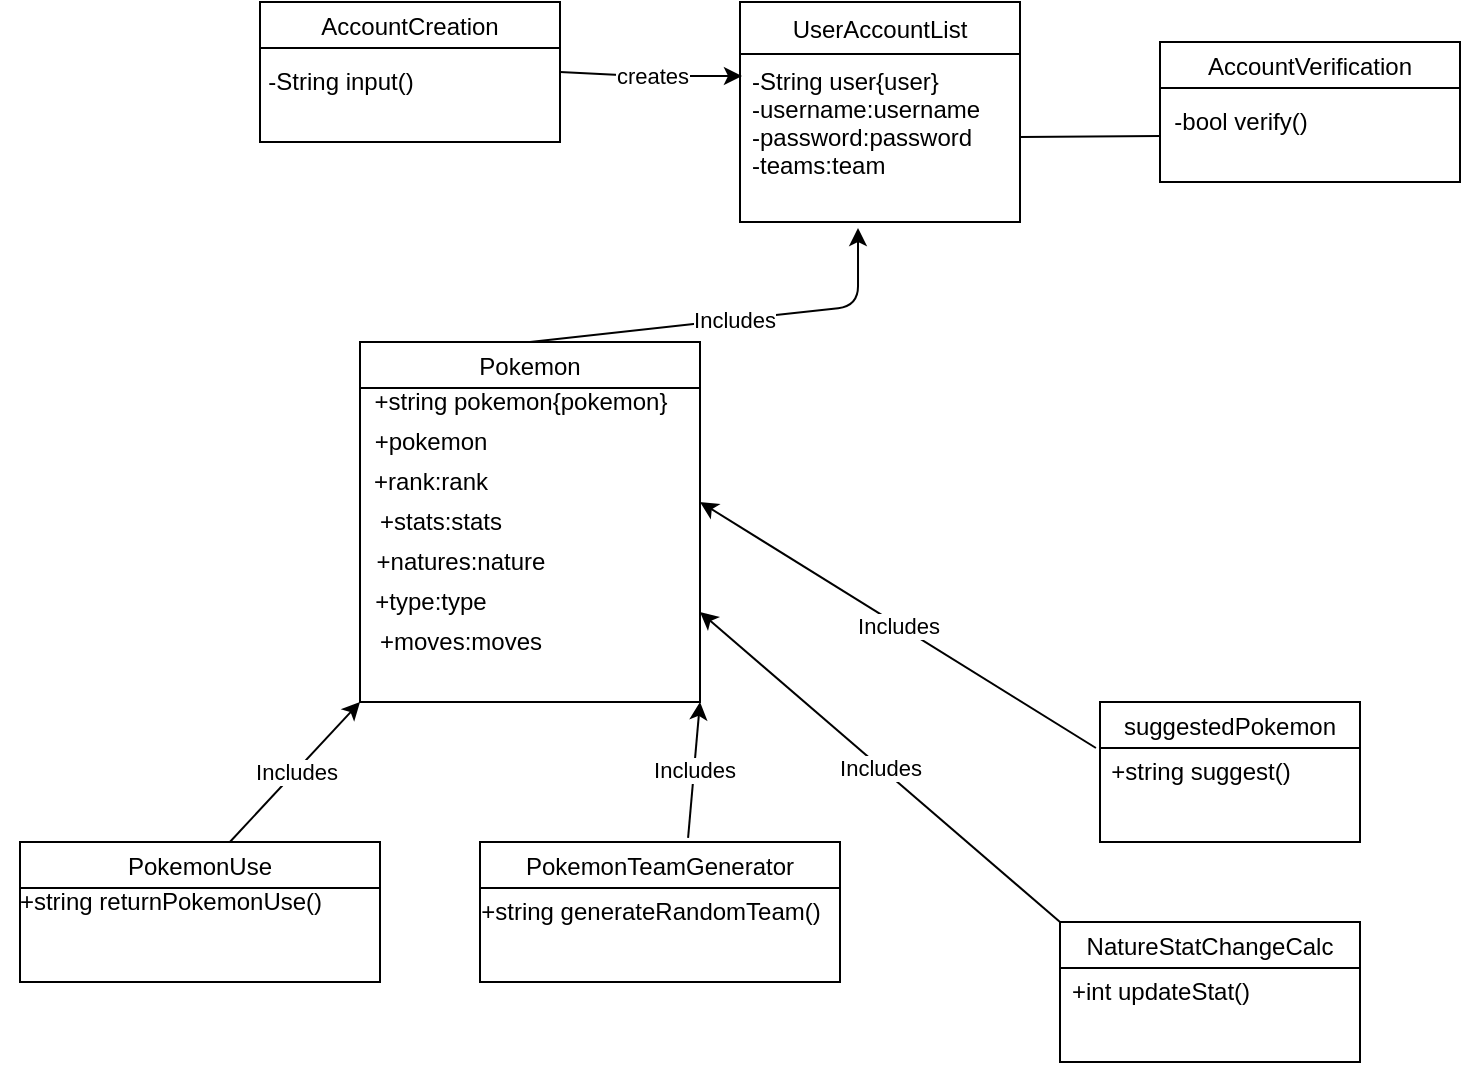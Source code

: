 <mxfile version="14.6.6" type="device"><diagram id="kEZD6PVhXMwkN99oWOnN" name="Page-1"><mxGraphModel dx="1038" dy="580" grid="1" gridSize="10" guides="1" tooltips="1" connect="1" arrows="1" fold="1" page="1" pageScale="1" pageWidth="850" pageHeight="1100" math="0" shadow="0"><root><mxCell id="0"/><mxCell id="1" parent="0"/><mxCell id="718t4ri7ZaoRVCG6g7z5-1" value="UserAccountList" style="swimlane;fontStyle=0;childLayout=stackLayout;horizontal=1;startSize=26;fillColor=none;horizontalStack=0;resizeParent=1;resizeParentMax=0;resizeLast=0;collapsible=1;marginBottom=0;" vertex="1" parent="1"><mxGeometry x="370" y="20" width="140" height="110" as="geometry"/></mxCell><mxCell id="718t4ri7ZaoRVCG6g7z5-2" value="-String user{user}&#10;-username:username&#10;-password:password&#10;-teams:team" style="text;strokeColor=none;fillColor=none;align=left;verticalAlign=top;spacingLeft=4;spacingRight=4;overflow=hidden;rotatable=0;points=[[0,0.5],[1,0.5]];portConstraint=eastwest;" vertex="1" parent="718t4ri7ZaoRVCG6g7z5-1"><mxGeometry y="26" width="140" height="84" as="geometry"/></mxCell><mxCell id="718t4ri7ZaoRVCG6g7z5-5" value="AccountVerification" style="swimlane;fontStyle=0" vertex="1" parent="1"><mxGeometry x="580" y="40" width="150" height="70" as="geometry"/></mxCell><mxCell id="718t4ri7ZaoRVCG6g7z5-6" value="-bool verify()" style="text;html=1;align=center;verticalAlign=middle;resizable=0;points=[];autosize=1;strokeColor=none;" vertex="1" parent="718t4ri7ZaoRVCG6g7z5-5"><mxGeometry y="30" width="80" height="20" as="geometry"/></mxCell><mxCell id="718t4ri7ZaoRVCG6g7z5-7" value="AccountCreation" style="swimlane;fontStyle=0" vertex="1" parent="1"><mxGeometry x="130" y="20" width="150" height="70" as="geometry"/></mxCell><mxCell id="718t4ri7ZaoRVCG6g7z5-8" value="-String input()" style="text;html=1;align=center;verticalAlign=middle;resizable=0;points=[];autosize=1;strokeColor=none;" vertex="1" parent="718t4ri7ZaoRVCG6g7z5-7"><mxGeometry x="-5" y="30" width="90" height="20" as="geometry"/></mxCell><mxCell id="718t4ri7ZaoRVCG6g7z5-9" value="Pokemon" style="swimlane;fontStyle=0" vertex="1" parent="1"><mxGeometry x="180" y="190" width="170" height="180" as="geometry"/></mxCell><mxCell id="718t4ri7ZaoRVCG6g7z5-10" value="+string pokemon{pokemon}" style="text;html=1;align=center;verticalAlign=middle;resizable=0;points=[];autosize=1;strokeColor=none;" vertex="1" parent="718t4ri7ZaoRVCG6g7z5-9"><mxGeometry y="20" width="160" height="20" as="geometry"/></mxCell><mxCell id="718t4ri7ZaoRVCG6g7z5-12" value="+pokemon" style="text;html=1;align=center;verticalAlign=middle;resizable=0;points=[];autosize=1;strokeColor=none;" vertex="1" parent="718t4ri7ZaoRVCG6g7z5-9"><mxGeometry y="40" width="70" height="20" as="geometry"/></mxCell><mxCell id="718t4ri7ZaoRVCG6g7z5-13" value="+rank:rank" style="text;html=1;align=center;verticalAlign=middle;resizable=0;points=[];autosize=1;strokeColor=none;" vertex="1" parent="718t4ri7ZaoRVCG6g7z5-9"><mxGeometry y="60" width="70" height="20" as="geometry"/></mxCell><mxCell id="718t4ri7ZaoRVCG6g7z5-14" value="+stats:stats" style="text;html=1;align=center;verticalAlign=middle;resizable=0;points=[];autosize=1;strokeColor=none;" vertex="1" parent="718t4ri7ZaoRVCG6g7z5-9"><mxGeometry y="80" width="80" height="20" as="geometry"/></mxCell><mxCell id="718t4ri7ZaoRVCG6g7z5-15" value="+natures:nature" style="text;html=1;align=center;verticalAlign=middle;resizable=0;points=[];autosize=1;strokeColor=none;" vertex="1" parent="718t4ri7ZaoRVCG6g7z5-9"><mxGeometry y="100" width="100" height="20" as="geometry"/></mxCell><mxCell id="718t4ri7ZaoRVCG6g7z5-16" value="+type:type" style="text;html=1;align=center;verticalAlign=middle;resizable=0;points=[];autosize=1;strokeColor=none;" vertex="1" parent="718t4ri7ZaoRVCG6g7z5-9"><mxGeometry y="120" width="70" height="20" as="geometry"/></mxCell><mxCell id="718t4ri7ZaoRVCG6g7z5-17" value="+moves:moves" style="text;html=1;align=center;verticalAlign=middle;resizable=0;points=[];autosize=1;strokeColor=none;" vertex="1" parent="718t4ri7ZaoRVCG6g7z5-9"><mxGeometry y="140" width="100" height="20" as="geometry"/></mxCell><mxCell id="718t4ri7ZaoRVCG6g7z5-19" value="NatureStatChangeCalc" style="swimlane;fontStyle=0" vertex="1" parent="1"><mxGeometry x="530" y="480" width="150" height="70" as="geometry"/></mxCell><mxCell id="718t4ri7ZaoRVCG6g7z5-20" value="+int updateStat()" style="text;html=1;align=center;verticalAlign=middle;resizable=0;points=[];autosize=1;strokeColor=none;" vertex="1" parent="718t4ri7ZaoRVCG6g7z5-19"><mxGeometry y="25" width="100" height="20" as="geometry"/></mxCell><mxCell id="718t4ri7ZaoRVCG6g7z5-24" value="PokemonUse" style="swimlane;fontStyle=0" vertex="1" parent="1"><mxGeometry x="10" y="440" width="180" height="70" as="geometry"/></mxCell><mxCell id="718t4ri7ZaoRVCG6g7z5-25" value="+string returnPokemonUse()" style="text;html=1;align=center;verticalAlign=middle;resizable=0;points=[];autosize=1;strokeColor=none;" vertex="1" parent="718t4ri7ZaoRVCG6g7z5-24"><mxGeometry x="-10" y="20" width="170" height="20" as="geometry"/></mxCell><mxCell id="718t4ri7ZaoRVCG6g7z5-26" value="suggestedPokemon" style="swimlane;fontStyle=0;startSize=23;" vertex="1" parent="1"><mxGeometry x="550" y="370" width="130" height="70" as="geometry"/></mxCell><mxCell id="718t4ri7ZaoRVCG6g7z5-27" value="+string suggest()" style="text;html=1;align=center;verticalAlign=middle;resizable=0;points=[];autosize=1;strokeColor=none;" vertex="1" parent="718t4ri7ZaoRVCG6g7z5-26"><mxGeometry x="-5" y="25" width="110" height="20" as="geometry"/></mxCell><mxCell id="718t4ri7ZaoRVCG6g7z5-28" value="PokemonTeamGenerator" style="swimlane;fontStyle=0" vertex="1" parent="1"><mxGeometry x="240" y="440" width="180" height="70" as="geometry"/></mxCell><mxCell id="718t4ri7ZaoRVCG6g7z5-29" value="+string generateRandomTeam()" style="text;html=1;align=center;verticalAlign=middle;resizable=0;points=[];autosize=1;strokeColor=none;" vertex="1" parent="718t4ri7ZaoRVCG6g7z5-28"><mxGeometry x="-10" y="25" width="190" height="20" as="geometry"/></mxCell><mxCell id="718t4ri7ZaoRVCG6g7z5-31" value="" style="endArrow=classic;html=1;exitX=1;exitY=0.5;exitDx=0;exitDy=0;entryX=0.007;entryY=0.131;entryDx=0;entryDy=0;entryPerimeter=0;" edge="1" parent="1" source="718t4ri7ZaoRVCG6g7z5-7" target="718t4ri7ZaoRVCG6g7z5-2"><mxGeometry relative="1" as="geometry"><mxPoint x="290" y="64.5" as="sourcePoint"/><mxPoint x="390" y="64.5" as="targetPoint"/><Array as="points"><mxPoint x="320" y="57"/></Array></mxGeometry></mxCell><mxCell id="718t4ri7ZaoRVCG6g7z5-32" value="creates" style="edgeLabel;resizable=0;html=1;align=center;verticalAlign=middle;" connectable="0" vertex="1" parent="718t4ri7ZaoRVCG6g7z5-31"><mxGeometry relative="1" as="geometry"/></mxCell><mxCell id="718t4ri7ZaoRVCG6g7z5-35" value="" style="endArrow=none;html=1;entryX=0;entryY=0.85;entryDx=0;entryDy=0;entryPerimeter=0;" edge="1" parent="1" source="718t4ri7ZaoRVCG6g7z5-2" target="718t4ri7ZaoRVCG6g7z5-6"><mxGeometry width="50" height="50" relative="1" as="geometry"><mxPoint x="520" y="90" as="sourcePoint"/><mxPoint x="600" y="120" as="targetPoint"/><Array as="points"/></mxGeometry></mxCell><mxCell id="718t4ri7ZaoRVCG6g7z5-36" value="" style="endArrow=classic;html=1;exitX=0.5;exitY=0;exitDx=0;exitDy=0;" edge="1" parent="1" source="718t4ri7ZaoRVCG6g7z5-9"><mxGeometry relative="1" as="geometry"><mxPoint x="389.02" y="170" as="sourcePoint"/><mxPoint x="429" y="133" as="targetPoint"/><Array as="points"><mxPoint x="429.02" y="172"/></Array></mxGeometry></mxCell><mxCell id="718t4ri7ZaoRVCG6g7z5-37" value="Includes" style="edgeLabel;resizable=0;html=1;align=center;verticalAlign=middle;" connectable="0" vertex="1" parent="718t4ri7ZaoRVCG6g7z5-36"><mxGeometry relative="1" as="geometry"/></mxCell><mxCell id="718t4ri7ZaoRVCG6g7z5-38" value="" style="endArrow=classic;html=1;exitX=0.027;exitY=-0.1;exitDx=0;exitDy=0;exitPerimeter=0;" edge="1" parent="1" source="718t4ri7ZaoRVCG6g7z5-27"><mxGeometry relative="1" as="geometry"><mxPoint x="490" y="300" as="sourcePoint"/><mxPoint x="350" y="270" as="targetPoint"/><Array as="points"/></mxGeometry></mxCell><mxCell id="718t4ri7ZaoRVCG6g7z5-39" value="Includes" style="edgeLabel;resizable=0;html=1;align=center;verticalAlign=middle;" connectable="0" vertex="1" parent="718t4ri7ZaoRVCG6g7z5-38"><mxGeometry relative="1" as="geometry"/></mxCell><mxCell id="718t4ri7ZaoRVCG6g7z5-42" value="" style="endArrow=classic;html=1;exitX=0.583;exitY=0;exitDx=0;exitDy=0;exitPerimeter=0;entryX=0;entryY=1;entryDx=0;entryDy=0;" edge="1" parent="1" source="718t4ri7ZaoRVCG6g7z5-24" target="718t4ri7ZaoRVCG6g7z5-9"><mxGeometry relative="1" as="geometry"><mxPoint x="198.98" y="353" as="sourcePoint"/><mxPoint x="1.01" y="230" as="targetPoint"/><Array as="points"/></mxGeometry></mxCell><mxCell id="718t4ri7ZaoRVCG6g7z5-43" value="Includes" style="edgeLabel;resizable=0;html=1;align=center;verticalAlign=middle;" connectable="0" vertex="1" parent="718t4ri7ZaoRVCG6g7z5-42"><mxGeometry relative="1" as="geometry"/></mxCell><mxCell id="718t4ri7ZaoRVCG6g7z5-44" value="" style="endArrow=classic;html=1;exitX=0.578;exitY=-0.029;exitDx=0;exitDy=0;exitPerimeter=0;entryX=1;entryY=1;entryDx=0;entryDy=0;" edge="1" parent="1" source="718t4ri7ZaoRVCG6g7z5-28" target="718t4ri7ZaoRVCG6g7z5-9"><mxGeometry relative="1" as="geometry"><mxPoint x="340" y="410" as="sourcePoint"/><mxPoint x="405.06" y="340" as="targetPoint"/><Array as="points"/></mxGeometry></mxCell><mxCell id="718t4ri7ZaoRVCG6g7z5-45" value="Includes" style="edgeLabel;resizable=0;html=1;align=center;verticalAlign=middle;" connectable="0" vertex="1" parent="718t4ri7ZaoRVCG6g7z5-44"><mxGeometry relative="1" as="geometry"/></mxCell><mxCell id="718t4ri7ZaoRVCG6g7z5-46" value="" style="endArrow=classic;html=1;exitX=0;exitY=0;exitDx=0;exitDy=0;entryX=1;entryY=0.75;entryDx=0;entryDy=0;" edge="1" parent="1" source="718t4ri7ZaoRVCG6g7z5-19" target="718t4ri7ZaoRVCG6g7z5-9"><mxGeometry relative="1" as="geometry"><mxPoint x="464.94" y="470" as="sourcePoint"/><mxPoint x="530" y="400" as="targetPoint"/><Array as="points"/></mxGeometry></mxCell><mxCell id="718t4ri7ZaoRVCG6g7z5-47" value="Includes" style="edgeLabel;resizable=0;html=1;align=center;verticalAlign=middle;" connectable="0" vertex="1" parent="718t4ri7ZaoRVCG6g7z5-46"><mxGeometry relative="1" as="geometry"/></mxCell></root></mxGraphModel></diagram></mxfile>
